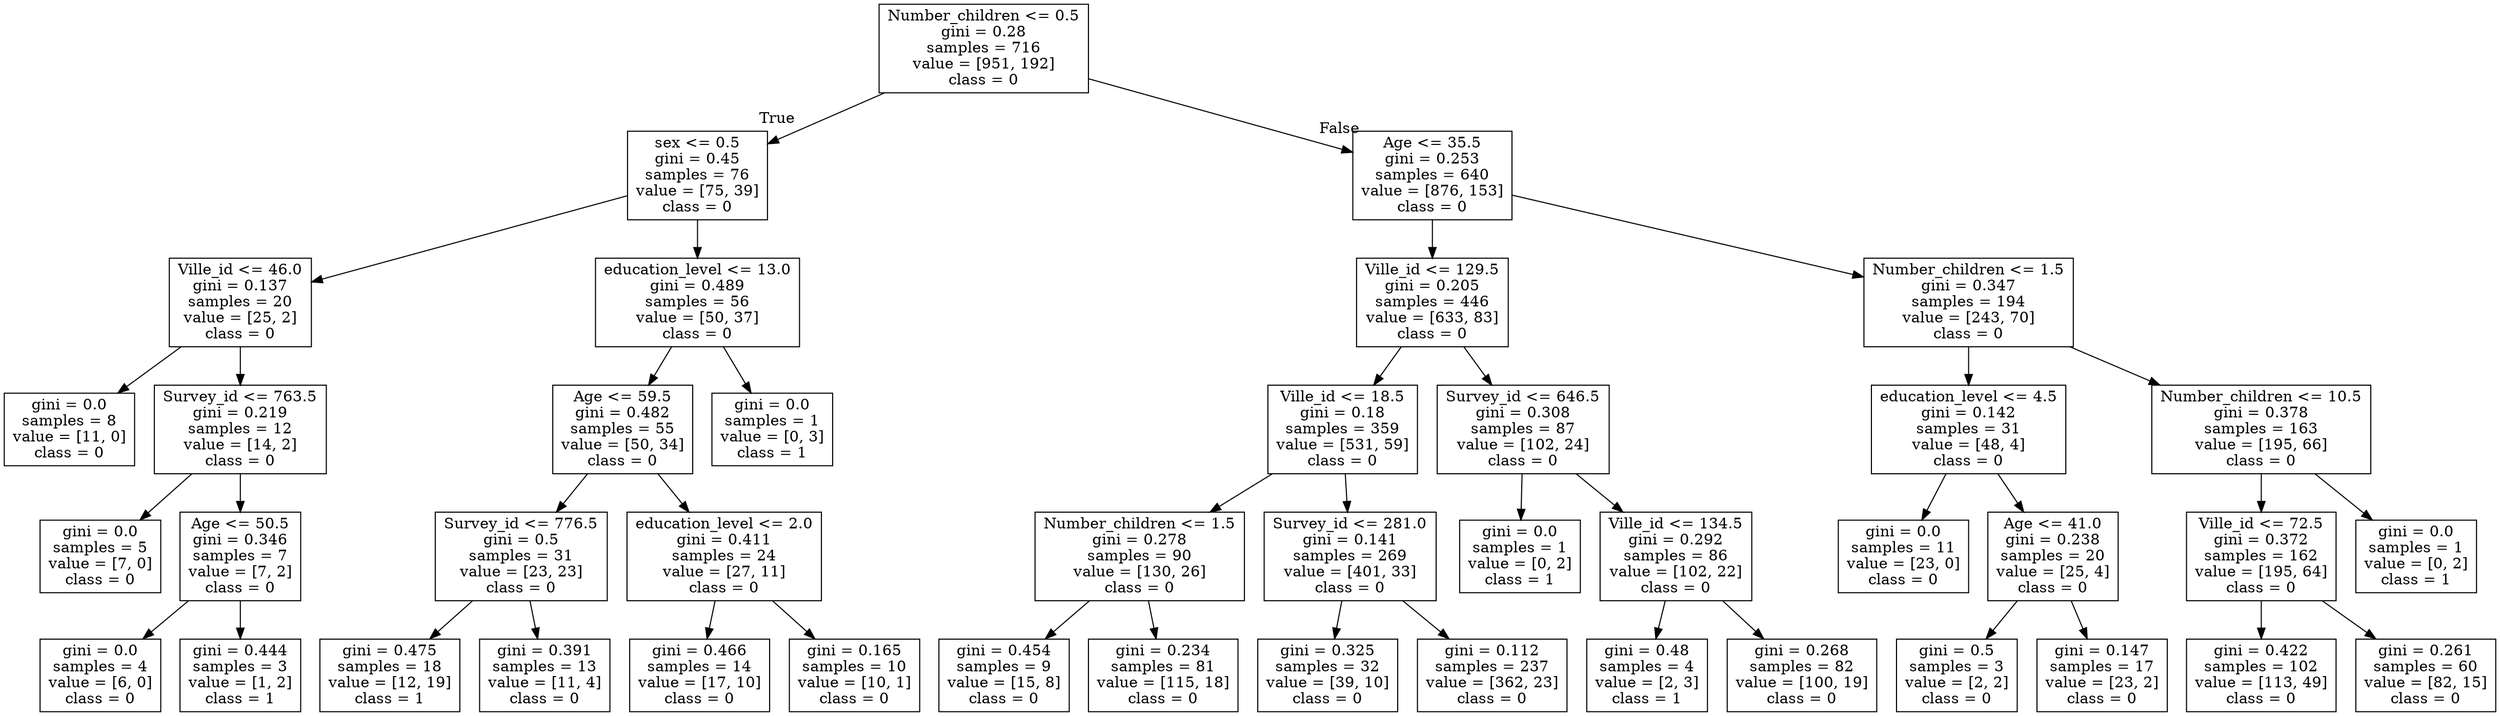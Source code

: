 digraph Tree {
node [shape=box] ;
0 [label="Number_children <= 0.5\ngini = 0.28\nsamples = 716\nvalue = [951, 192]\nclass = 0"] ;
1 [label="sex <= 0.5\ngini = 0.45\nsamples = 76\nvalue = [75, 39]\nclass = 0"] ;
0 -> 1 [labeldistance=2.5, labelangle=45, headlabel="True"] ;
2 [label="Ville_id <= 46.0\ngini = 0.137\nsamples = 20\nvalue = [25, 2]\nclass = 0"] ;
1 -> 2 ;
3 [label="gini = 0.0\nsamples = 8\nvalue = [11, 0]\nclass = 0"] ;
2 -> 3 ;
4 [label="Survey_id <= 763.5\ngini = 0.219\nsamples = 12\nvalue = [14, 2]\nclass = 0"] ;
2 -> 4 ;
5 [label="gini = 0.0\nsamples = 5\nvalue = [7, 0]\nclass = 0"] ;
4 -> 5 ;
6 [label="Age <= 50.5\ngini = 0.346\nsamples = 7\nvalue = [7, 2]\nclass = 0"] ;
4 -> 6 ;
7 [label="gini = 0.0\nsamples = 4\nvalue = [6, 0]\nclass = 0"] ;
6 -> 7 ;
8 [label="gini = 0.444\nsamples = 3\nvalue = [1, 2]\nclass = 1"] ;
6 -> 8 ;
9 [label="education_level <= 13.0\ngini = 0.489\nsamples = 56\nvalue = [50, 37]\nclass = 0"] ;
1 -> 9 ;
10 [label="Age <= 59.5\ngini = 0.482\nsamples = 55\nvalue = [50, 34]\nclass = 0"] ;
9 -> 10 ;
11 [label="Survey_id <= 776.5\ngini = 0.5\nsamples = 31\nvalue = [23, 23]\nclass = 0"] ;
10 -> 11 ;
12 [label="gini = 0.475\nsamples = 18\nvalue = [12, 19]\nclass = 1"] ;
11 -> 12 ;
13 [label="gini = 0.391\nsamples = 13\nvalue = [11, 4]\nclass = 0"] ;
11 -> 13 ;
14 [label="education_level <= 2.0\ngini = 0.411\nsamples = 24\nvalue = [27, 11]\nclass = 0"] ;
10 -> 14 ;
15 [label="gini = 0.466\nsamples = 14\nvalue = [17, 10]\nclass = 0"] ;
14 -> 15 ;
16 [label="gini = 0.165\nsamples = 10\nvalue = [10, 1]\nclass = 0"] ;
14 -> 16 ;
17 [label="gini = 0.0\nsamples = 1\nvalue = [0, 3]\nclass = 1"] ;
9 -> 17 ;
18 [label="Age <= 35.5\ngini = 0.253\nsamples = 640\nvalue = [876, 153]\nclass = 0"] ;
0 -> 18 [labeldistance=2.5, labelangle=-45, headlabel="False"] ;
19 [label="Ville_id <= 129.5\ngini = 0.205\nsamples = 446\nvalue = [633, 83]\nclass = 0"] ;
18 -> 19 ;
20 [label="Ville_id <= 18.5\ngini = 0.18\nsamples = 359\nvalue = [531, 59]\nclass = 0"] ;
19 -> 20 ;
21 [label="Number_children <= 1.5\ngini = 0.278\nsamples = 90\nvalue = [130, 26]\nclass = 0"] ;
20 -> 21 ;
22 [label="gini = 0.454\nsamples = 9\nvalue = [15, 8]\nclass = 0"] ;
21 -> 22 ;
23 [label="gini = 0.234\nsamples = 81\nvalue = [115, 18]\nclass = 0"] ;
21 -> 23 ;
24 [label="Survey_id <= 281.0\ngini = 0.141\nsamples = 269\nvalue = [401, 33]\nclass = 0"] ;
20 -> 24 ;
25 [label="gini = 0.325\nsamples = 32\nvalue = [39, 10]\nclass = 0"] ;
24 -> 25 ;
26 [label="gini = 0.112\nsamples = 237\nvalue = [362, 23]\nclass = 0"] ;
24 -> 26 ;
27 [label="Survey_id <= 646.5\ngini = 0.308\nsamples = 87\nvalue = [102, 24]\nclass = 0"] ;
19 -> 27 ;
28 [label="gini = 0.0\nsamples = 1\nvalue = [0, 2]\nclass = 1"] ;
27 -> 28 ;
29 [label="Ville_id <= 134.5\ngini = 0.292\nsamples = 86\nvalue = [102, 22]\nclass = 0"] ;
27 -> 29 ;
30 [label="gini = 0.48\nsamples = 4\nvalue = [2, 3]\nclass = 1"] ;
29 -> 30 ;
31 [label="gini = 0.268\nsamples = 82\nvalue = [100, 19]\nclass = 0"] ;
29 -> 31 ;
32 [label="Number_children <= 1.5\ngini = 0.347\nsamples = 194\nvalue = [243, 70]\nclass = 0"] ;
18 -> 32 ;
33 [label="education_level <= 4.5\ngini = 0.142\nsamples = 31\nvalue = [48, 4]\nclass = 0"] ;
32 -> 33 ;
34 [label="gini = 0.0\nsamples = 11\nvalue = [23, 0]\nclass = 0"] ;
33 -> 34 ;
35 [label="Age <= 41.0\ngini = 0.238\nsamples = 20\nvalue = [25, 4]\nclass = 0"] ;
33 -> 35 ;
36 [label="gini = 0.5\nsamples = 3\nvalue = [2, 2]\nclass = 0"] ;
35 -> 36 ;
37 [label="gini = 0.147\nsamples = 17\nvalue = [23, 2]\nclass = 0"] ;
35 -> 37 ;
38 [label="Number_children <= 10.5\ngini = 0.378\nsamples = 163\nvalue = [195, 66]\nclass = 0"] ;
32 -> 38 ;
39 [label="Ville_id <= 72.5\ngini = 0.372\nsamples = 162\nvalue = [195, 64]\nclass = 0"] ;
38 -> 39 ;
40 [label="gini = 0.422\nsamples = 102\nvalue = [113, 49]\nclass = 0"] ;
39 -> 40 ;
41 [label="gini = 0.261\nsamples = 60\nvalue = [82, 15]\nclass = 0"] ;
39 -> 41 ;
42 [label="gini = 0.0\nsamples = 1\nvalue = [0, 2]\nclass = 1"] ;
38 -> 42 ;
}